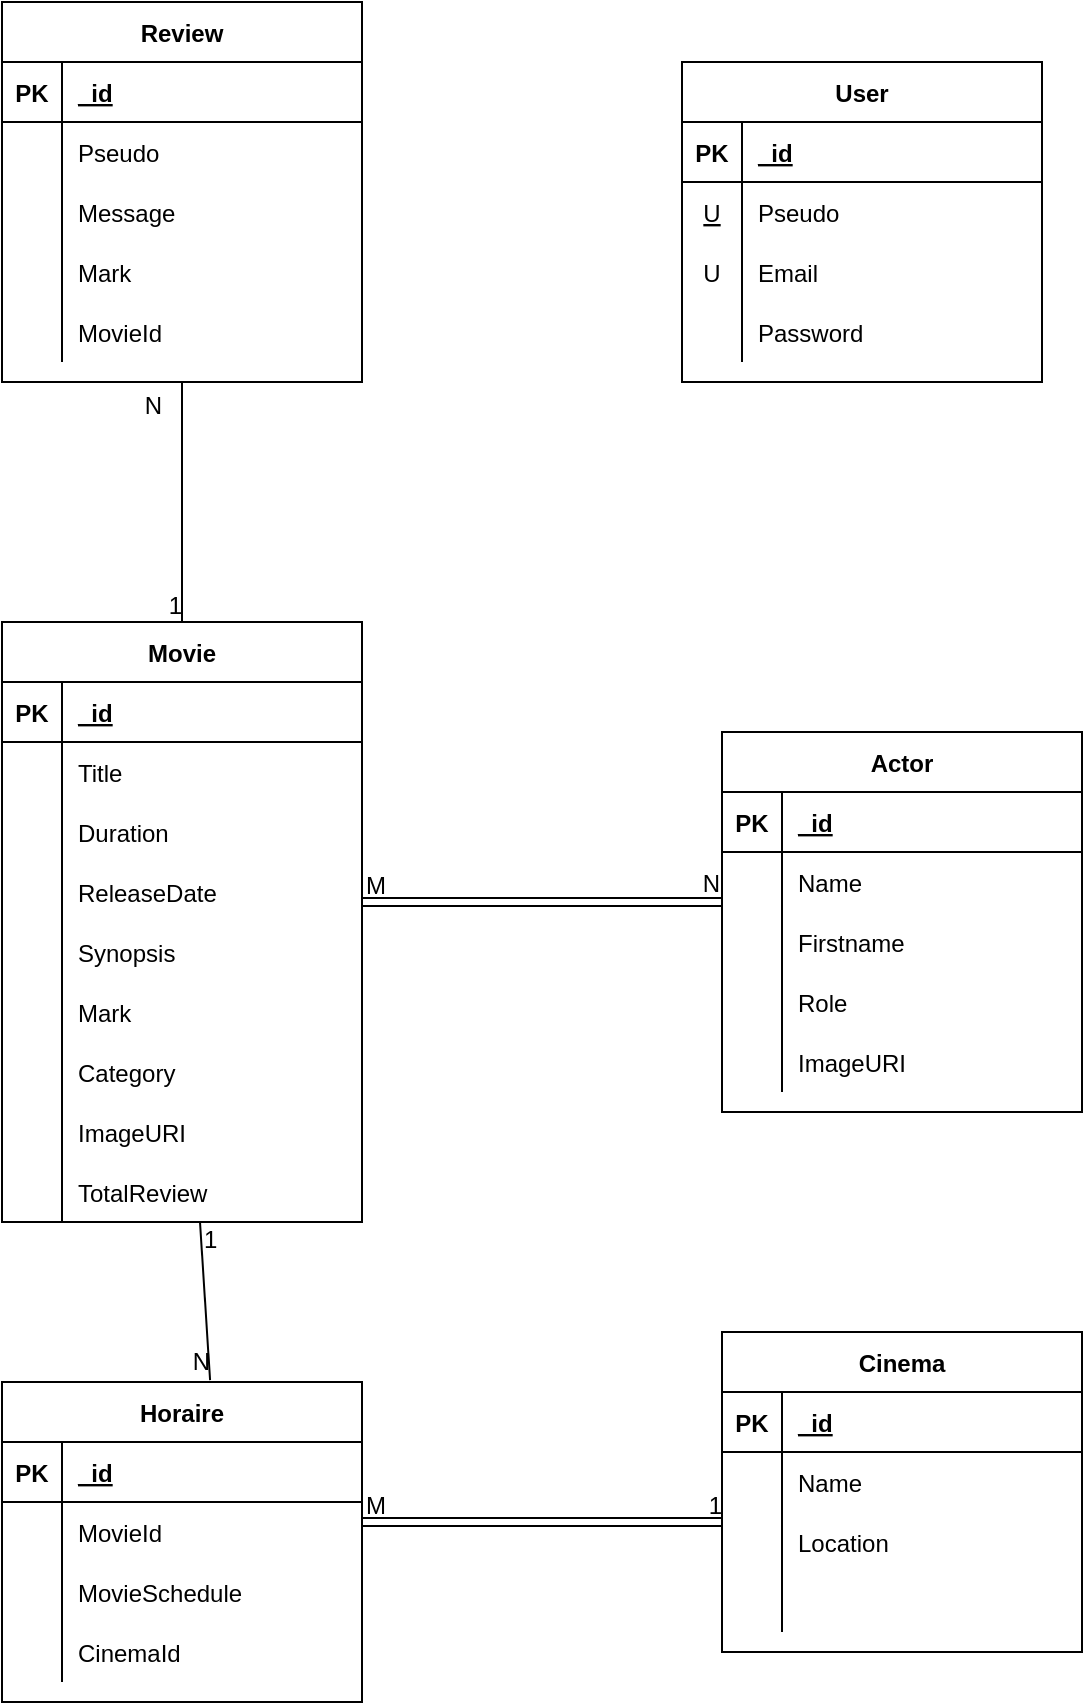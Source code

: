 <mxfile version="18.0.3" type="device"><diagram id="uJwfXhEHUluJpsTlse5D" name="Page-1"><mxGraphModel dx="1422" dy="793" grid="1" gridSize="10" guides="1" tooltips="1" connect="1" arrows="1" fold="1" page="1" pageScale="1" pageWidth="827" pageHeight="1169" math="0" shadow="0"><root><mxCell id="0"/><mxCell id="1" parent="0"/><mxCell id="zOQINoJxuEgMX7o-FheW-20" value="Movie" style="shape=table;startSize=30;container=1;collapsible=1;childLayout=tableLayout;fixedRows=1;rowLines=0;fontStyle=1;align=center;resizeLast=1;" parent="1" vertex="1"><mxGeometry x="120" y="320" width="180" height="300" as="geometry"/></mxCell><mxCell id="zOQINoJxuEgMX7o-FheW-21" value="" style="shape=tableRow;horizontal=0;startSize=0;swimlaneHead=0;swimlaneBody=0;fillColor=none;collapsible=0;dropTarget=0;points=[[0,0.5],[1,0.5]];portConstraint=eastwest;top=0;left=0;right=0;bottom=1;" parent="zOQINoJxuEgMX7o-FheW-20" vertex="1"><mxGeometry y="30" width="180" height="30" as="geometry"/></mxCell><mxCell id="zOQINoJxuEgMX7o-FheW-22" value="PK" style="shape=partialRectangle;connectable=0;fillColor=none;top=0;left=0;bottom=0;right=0;fontStyle=1;overflow=hidden;" parent="zOQINoJxuEgMX7o-FheW-21" vertex="1"><mxGeometry width="30" height="30" as="geometry"><mxRectangle width="30" height="30" as="alternateBounds"/></mxGeometry></mxCell><mxCell id="zOQINoJxuEgMX7o-FheW-23" value="_id" style="shape=partialRectangle;connectable=0;fillColor=none;top=0;left=0;bottom=0;right=0;align=left;spacingLeft=6;fontStyle=5;overflow=hidden;" parent="zOQINoJxuEgMX7o-FheW-21" vertex="1"><mxGeometry x="30" width="150" height="30" as="geometry"><mxRectangle width="150" height="30" as="alternateBounds"/></mxGeometry></mxCell><mxCell id="zOQINoJxuEgMX7o-FheW-24" value="" style="shape=tableRow;horizontal=0;startSize=0;swimlaneHead=0;swimlaneBody=0;fillColor=none;collapsible=0;dropTarget=0;points=[[0,0.5],[1,0.5]];portConstraint=eastwest;top=0;left=0;right=0;bottom=0;" parent="zOQINoJxuEgMX7o-FheW-20" vertex="1"><mxGeometry y="60" width="180" height="30" as="geometry"/></mxCell><mxCell id="zOQINoJxuEgMX7o-FheW-25" value="" style="shape=partialRectangle;connectable=0;fillColor=none;top=0;left=0;bottom=0;right=0;editable=1;overflow=hidden;" parent="zOQINoJxuEgMX7o-FheW-24" vertex="1"><mxGeometry width="30" height="30" as="geometry"><mxRectangle width="30" height="30" as="alternateBounds"/></mxGeometry></mxCell><mxCell id="zOQINoJxuEgMX7o-FheW-26" value="Title" style="shape=partialRectangle;connectable=0;fillColor=none;top=0;left=0;bottom=0;right=0;align=left;spacingLeft=6;overflow=hidden;" parent="zOQINoJxuEgMX7o-FheW-24" vertex="1"><mxGeometry x="30" width="150" height="30" as="geometry"><mxRectangle width="150" height="30" as="alternateBounds"/></mxGeometry></mxCell><mxCell id="zOQINoJxuEgMX7o-FheW-27" value="" style="shape=tableRow;horizontal=0;startSize=0;swimlaneHead=0;swimlaneBody=0;fillColor=none;collapsible=0;dropTarget=0;points=[[0,0.5],[1,0.5]];portConstraint=eastwest;top=0;left=0;right=0;bottom=0;" parent="zOQINoJxuEgMX7o-FheW-20" vertex="1"><mxGeometry y="90" width="180" height="30" as="geometry"/></mxCell><mxCell id="zOQINoJxuEgMX7o-FheW-28" value="" style="shape=partialRectangle;connectable=0;fillColor=none;top=0;left=0;bottom=0;right=0;editable=1;overflow=hidden;" parent="zOQINoJxuEgMX7o-FheW-27" vertex="1"><mxGeometry width="30" height="30" as="geometry"><mxRectangle width="30" height="30" as="alternateBounds"/></mxGeometry></mxCell><mxCell id="zOQINoJxuEgMX7o-FheW-29" value="Duration" style="shape=partialRectangle;connectable=0;fillColor=none;top=0;left=0;bottom=0;right=0;align=left;spacingLeft=6;overflow=hidden;" parent="zOQINoJxuEgMX7o-FheW-27" vertex="1"><mxGeometry x="30" width="150" height="30" as="geometry"><mxRectangle width="150" height="30" as="alternateBounds"/></mxGeometry></mxCell><mxCell id="zOQINoJxuEgMX7o-FheW-30" value="" style="shape=tableRow;horizontal=0;startSize=0;swimlaneHead=0;swimlaneBody=0;fillColor=none;collapsible=0;dropTarget=0;points=[[0,0.5],[1,0.5]];portConstraint=eastwest;top=0;left=0;right=0;bottom=0;" parent="zOQINoJxuEgMX7o-FheW-20" vertex="1"><mxGeometry y="120" width="180" height="30" as="geometry"/></mxCell><mxCell id="zOQINoJxuEgMX7o-FheW-31" value="" style="shape=partialRectangle;connectable=0;fillColor=none;top=0;left=0;bottom=0;right=0;editable=1;overflow=hidden;" parent="zOQINoJxuEgMX7o-FheW-30" vertex="1"><mxGeometry width="30" height="30" as="geometry"><mxRectangle width="30" height="30" as="alternateBounds"/></mxGeometry></mxCell><mxCell id="zOQINoJxuEgMX7o-FheW-32" value="ReleaseDate" style="shape=partialRectangle;connectable=0;fillColor=none;top=0;left=0;bottom=0;right=0;align=left;spacingLeft=6;overflow=hidden;" parent="zOQINoJxuEgMX7o-FheW-30" vertex="1"><mxGeometry x="30" width="150" height="30" as="geometry"><mxRectangle width="150" height="30" as="alternateBounds"/></mxGeometry></mxCell><mxCell id="zOQINoJxuEgMX7o-FheW-47" value="" style="shape=tableRow;horizontal=0;startSize=0;swimlaneHead=0;swimlaneBody=0;fillColor=none;collapsible=0;dropTarget=0;points=[[0,0.5],[1,0.5]];portConstraint=eastwest;top=0;left=0;right=0;bottom=0;" parent="zOQINoJxuEgMX7o-FheW-20" vertex="1"><mxGeometry y="150" width="180" height="30" as="geometry"/></mxCell><mxCell id="zOQINoJxuEgMX7o-FheW-48" value="" style="shape=partialRectangle;connectable=0;fillColor=none;top=0;left=0;bottom=0;right=0;editable=1;overflow=hidden;" parent="zOQINoJxuEgMX7o-FheW-47" vertex="1"><mxGeometry width="30" height="30" as="geometry"><mxRectangle width="30" height="30" as="alternateBounds"/></mxGeometry></mxCell><mxCell id="zOQINoJxuEgMX7o-FheW-49" value="Synopsis" style="shape=partialRectangle;connectable=0;fillColor=none;top=0;left=0;bottom=0;right=0;align=left;spacingLeft=6;overflow=hidden;" parent="zOQINoJxuEgMX7o-FheW-47" vertex="1"><mxGeometry x="30" width="150" height="30" as="geometry"><mxRectangle width="150" height="30" as="alternateBounds"/></mxGeometry></mxCell><mxCell id="zOQINoJxuEgMX7o-FheW-53" value="" style="shape=tableRow;horizontal=0;startSize=0;swimlaneHead=0;swimlaneBody=0;fillColor=none;collapsible=0;dropTarget=0;points=[[0,0.5],[1,0.5]];portConstraint=eastwest;top=0;left=0;right=0;bottom=0;" parent="zOQINoJxuEgMX7o-FheW-20" vertex="1"><mxGeometry y="180" width="180" height="30" as="geometry"/></mxCell><mxCell id="zOQINoJxuEgMX7o-FheW-54" value="" style="shape=partialRectangle;connectable=0;fillColor=none;top=0;left=0;bottom=0;right=0;editable=1;overflow=hidden;" parent="zOQINoJxuEgMX7o-FheW-53" vertex="1"><mxGeometry width="30" height="30" as="geometry"><mxRectangle width="30" height="30" as="alternateBounds"/></mxGeometry></mxCell><mxCell id="zOQINoJxuEgMX7o-FheW-55" value="Mark" style="shape=partialRectangle;connectable=0;fillColor=none;top=0;left=0;bottom=0;right=0;align=left;spacingLeft=6;overflow=hidden;" parent="zOQINoJxuEgMX7o-FheW-53" vertex="1"><mxGeometry x="30" width="150" height="30" as="geometry"><mxRectangle width="150" height="30" as="alternateBounds"/></mxGeometry></mxCell><mxCell id="zOQINoJxuEgMX7o-FheW-56" value="" style="shape=tableRow;horizontal=0;startSize=0;swimlaneHead=0;swimlaneBody=0;fillColor=none;collapsible=0;dropTarget=0;points=[[0,0.5],[1,0.5]];portConstraint=eastwest;top=0;left=0;right=0;bottom=0;" parent="zOQINoJxuEgMX7o-FheW-20" vertex="1"><mxGeometry y="210" width="180" height="30" as="geometry"/></mxCell><mxCell id="zOQINoJxuEgMX7o-FheW-57" value="" style="shape=partialRectangle;connectable=0;fillColor=none;top=0;left=0;bottom=0;right=0;editable=1;overflow=hidden;" parent="zOQINoJxuEgMX7o-FheW-56" vertex="1"><mxGeometry width="30" height="30" as="geometry"><mxRectangle width="30" height="30" as="alternateBounds"/></mxGeometry></mxCell><mxCell id="zOQINoJxuEgMX7o-FheW-58" value="Category" style="shape=partialRectangle;connectable=0;fillColor=none;top=0;left=0;bottom=0;right=0;align=left;spacingLeft=6;overflow=hidden;" parent="zOQINoJxuEgMX7o-FheW-56" vertex="1"><mxGeometry x="30" width="150" height="30" as="geometry"><mxRectangle width="150" height="30" as="alternateBounds"/></mxGeometry></mxCell><mxCell id="zOQINoJxuEgMX7o-FheW-59" value="" style="shape=tableRow;horizontal=0;startSize=0;swimlaneHead=0;swimlaneBody=0;fillColor=none;collapsible=0;dropTarget=0;points=[[0,0.5],[1,0.5]];portConstraint=eastwest;top=0;left=0;right=0;bottom=0;" parent="zOQINoJxuEgMX7o-FheW-20" vertex="1"><mxGeometry y="240" width="180" height="30" as="geometry"/></mxCell><mxCell id="zOQINoJxuEgMX7o-FheW-60" value="" style="shape=partialRectangle;connectable=0;fillColor=none;top=0;left=0;bottom=0;right=0;editable=1;overflow=hidden;" parent="zOQINoJxuEgMX7o-FheW-59" vertex="1"><mxGeometry width="30" height="30" as="geometry"><mxRectangle width="30" height="30" as="alternateBounds"/></mxGeometry></mxCell><mxCell id="zOQINoJxuEgMX7o-FheW-61" value="ImageURI" style="shape=partialRectangle;connectable=0;fillColor=none;top=0;left=0;bottom=0;right=0;align=left;spacingLeft=6;overflow=hidden;" parent="zOQINoJxuEgMX7o-FheW-59" vertex="1"><mxGeometry x="30" width="150" height="30" as="geometry"><mxRectangle width="150" height="30" as="alternateBounds"/></mxGeometry></mxCell><mxCell id="zOQINoJxuEgMX7o-FheW-231" value="" style="shape=tableRow;horizontal=0;startSize=0;swimlaneHead=0;swimlaneBody=0;fillColor=none;collapsible=0;dropTarget=0;points=[[0,0.5],[1,0.5]];portConstraint=eastwest;top=0;left=0;right=0;bottom=0;" parent="zOQINoJxuEgMX7o-FheW-20" vertex="1"><mxGeometry y="270" width="180" height="30" as="geometry"/></mxCell><mxCell id="zOQINoJxuEgMX7o-FheW-232" value="" style="shape=partialRectangle;connectable=0;fillColor=none;top=0;left=0;bottom=0;right=0;editable=1;overflow=hidden;" parent="zOQINoJxuEgMX7o-FheW-231" vertex="1"><mxGeometry width="30" height="30" as="geometry"><mxRectangle width="30" height="30" as="alternateBounds"/></mxGeometry></mxCell><mxCell id="zOQINoJxuEgMX7o-FheW-233" value="TotalReview" style="shape=partialRectangle;connectable=0;fillColor=none;top=0;left=0;bottom=0;right=0;align=left;spacingLeft=6;overflow=hidden;" parent="zOQINoJxuEgMX7o-FheW-231" vertex="1"><mxGeometry x="30" width="150" height="30" as="geometry"><mxRectangle width="150" height="30" as="alternateBounds"/></mxGeometry></mxCell><mxCell id="zOQINoJxuEgMX7o-FheW-62" value="Actor" style="shape=table;startSize=30;container=1;collapsible=1;childLayout=tableLayout;fixedRows=1;rowLines=0;fontStyle=1;align=center;resizeLast=1;" parent="1" vertex="1"><mxGeometry x="480" y="375" width="180" height="190" as="geometry"/></mxCell><mxCell id="zOQINoJxuEgMX7o-FheW-63" value="" style="shape=tableRow;horizontal=0;startSize=0;swimlaneHead=0;swimlaneBody=0;fillColor=none;collapsible=0;dropTarget=0;points=[[0,0.5],[1,0.5]];portConstraint=eastwest;top=0;left=0;right=0;bottom=1;" parent="zOQINoJxuEgMX7o-FheW-62" vertex="1"><mxGeometry y="30" width="180" height="30" as="geometry"/></mxCell><mxCell id="zOQINoJxuEgMX7o-FheW-64" value="PK" style="shape=partialRectangle;connectable=0;fillColor=none;top=0;left=0;bottom=0;right=0;fontStyle=1;overflow=hidden;" parent="zOQINoJxuEgMX7o-FheW-63" vertex="1"><mxGeometry width="30" height="30" as="geometry"><mxRectangle width="30" height="30" as="alternateBounds"/></mxGeometry></mxCell><mxCell id="zOQINoJxuEgMX7o-FheW-65" value="_id" style="shape=partialRectangle;connectable=0;fillColor=none;top=0;left=0;bottom=0;right=0;align=left;spacingLeft=6;fontStyle=5;overflow=hidden;" parent="zOQINoJxuEgMX7o-FheW-63" vertex="1"><mxGeometry x="30" width="150" height="30" as="geometry"><mxRectangle width="150" height="30" as="alternateBounds"/></mxGeometry></mxCell><mxCell id="zOQINoJxuEgMX7o-FheW-66" value="" style="shape=tableRow;horizontal=0;startSize=0;swimlaneHead=0;swimlaneBody=0;fillColor=none;collapsible=0;dropTarget=0;points=[[0,0.5],[1,0.5]];portConstraint=eastwest;top=0;left=0;right=0;bottom=0;" parent="zOQINoJxuEgMX7o-FheW-62" vertex="1"><mxGeometry y="60" width="180" height="30" as="geometry"/></mxCell><mxCell id="zOQINoJxuEgMX7o-FheW-67" value="" style="shape=partialRectangle;connectable=0;fillColor=none;top=0;left=0;bottom=0;right=0;editable=1;overflow=hidden;" parent="zOQINoJxuEgMX7o-FheW-66" vertex="1"><mxGeometry width="30" height="30" as="geometry"><mxRectangle width="30" height="30" as="alternateBounds"/></mxGeometry></mxCell><mxCell id="zOQINoJxuEgMX7o-FheW-68" value="Name" style="shape=partialRectangle;connectable=0;fillColor=none;top=0;left=0;bottom=0;right=0;align=left;spacingLeft=6;overflow=hidden;" parent="zOQINoJxuEgMX7o-FheW-66" vertex="1"><mxGeometry x="30" width="150" height="30" as="geometry"><mxRectangle width="150" height="30" as="alternateBounds"/></mxGeometry></mxCell><mxCell id="zOQINoJxuEgMX7o-FheW-69" value="" style="shape=tableRow;horizontal=0;startSize=0;swimlaneHead=0;swimlaneBody=0;fillColor=none;collapsible=0;dropTarget=0;points=[[0,0.5],[1,0.5]];portConstraint=eastwest;top=0;left=0;right=0;bottom=0;" parent="zOQINoJxuEgMX7o-FheW-62" vertex="1"><mxGeometry y="90" width="180" height="30" as="geometry"/></mxCell><mxCell id="zOQINoJxuEgMX7o-FheW-70" value="" style="shape=partialRectangle;connectable=0;fillColor=none;top=0;left=0;bottom=0;right=0;editable=1;overflow=hidden;" parent="zOQINoJxuEgMX7o-FheW-69" vertex="1"><mxGeometry width="30" height="30" as="geometry"><mxRectangle width="30" height="30" as="alternateBounds"/></mxGeometry></mxCell><mxCell id="zOQINoJxuEgMX7o-FheW-71" value="Firstname" style="shape=partialRectangle;connectable=0;fillColor=none;top=0;left=0;bottom=0;right=0;align=left;spacingLeft=6;overflow=hidden;" parent="zOQINoJxuEgMX7o-FheW-69" vertex="1"><mxGeometry x="30" width="150" height="30" as="geometry"><mxRectangle width="150" height="30" as="alternateBounds"/></mxGeometry></mxCell><mxCell id="zOQINoJxuEgMX7o-FheW-72" value="" style="shape=tableRow;horizontal=0;startSize=0;swimlaneHead=0;swimlaneBody=0;fillColor=none;collapsible=0;dropTarget=0;points=[[0,0.5],[1,0.5]];portConstraint=eastwest;top=0;left=0;right=0;bottom=0;" parent="zOQINoJxuEgMX7o-FheW-62" vertex="1"><mxGeometry y="120" width="180" height="30" as="geometry"/></mxCell><mxCell id="zOQINoJxuEgMX7o-FheW-73" value="" style="shape=partialRectangle;connectable=0;fillColor=none;top=0;left=0;bottom=0;right=0;editable=1;overflow=hidden;" parent="zOQINoJxuEgMX7o-FheW-72" vertex="1"><mxGeometry width="30" height="30" as="geometry"><mxRectangle width="30" height="30" as="alternateBounds"/></mxGeometry></mxCell><mxCell id="zOQINoJxuEgMX7o-FheW-74" value="Role" style="shape=partialRectangle;connectable=0;fillColor=none;top=0;left=0;bottom=0;right=0;align=left;spacingLeft=6;overflow=hidden;" parent="zOQINoJxuEgMX7o-FheW-72" vertex="1"><mxGeometry x="30" width="150" height="30" as="geometry"><mxRectangle width="150" height="30" as="alternateBounds"/></mxGeometry></mxCell><mxCell id="zOQINoJxuEgMX7o-FheW-84" value="" style="shape=tableRow;horizontal=0;startSize=0;swimlaneHead=0;swimlaneBody=0;fillColor=none;collapsible=0;dropTarget=0;points=[[0,0.5],[1,0.5]];portConstraint=eastwest;top=0;left=0;right=0;bottom=0;" parent="zOQINoJxuEgMX7o-FheW-62" vertex="1"><mxGeometry y="150" width="180" height="30" as="geometry"/></mxCell><mxCell id="zOQINoJxuEgMX7o-FheW-85" value="" style="shape=partialRectangle;connectable=0;fillColor=none;top=0;left=0;bottom=0;right=0;editable=1;overflow=hidden;" parent="zOQINoJxuEgMX7o-FheW-84" vertex="1"><mxGeometry width="30" height="30" as="geometry"><mxRectangle width="30" height="30" as="alternateBounds"/></mxGeometry></mxCell><mxCell id="zOQINoJxuEgMX7o-FheW-86" value="ImageURI" style="shape=partialRectangle;connectable=0;fillColor=none;top=0;left=0;bottom=0;right=0;align=left;spacingLeft=6;overflow=hidden;" parent="zOQINoJxuEgMX7o-FheW-84" vertex="1"><mxGeometry x="30" width="150" height="30" as="geometry"><mxRectangle width="150" height="30" as="alternateBounds"/></mxGeometry></mxCell><mxCell id="zOQINoJxuEgMX7o-FheW-81" value="" style="shape=link;html=1;rounded=0;entryX=0;entryY=0.833;entryDx=0;entryDy=0;entryPerimeter=0;" parent="1" target="zOQINoJxuEgMX7o-FheW-66" edge="1"><mxGeometry relative="1" as="geometry"><mxPoint x="300" y="460" as="sourcePoint"/><mxPoint x="460" y="460" as="targetPoint"/></mxGeometry></mxCell><mxCell id="zOQINoJxuEgMX7o-FheW-82" value="M" style="resizable=0;html=1;align=left;verticalAlign=bottom;" parent="zOQINoJxuEgMX7o-FheW-81" connectable="0" vertex="1"><mxGeometry x="-1" relative="1" as="geometry"/></mxCell><mxCell id="zOQINoJxuEgMX7o-FheW-83" value="N" style="resizable=0;html=1;align=right;verticalAlign=bottom;" parent="zOQINoJxuEgMX7o-FheW-81" connectable="0" vertex="1"><mxGeometry x="1" relative="1" as="geometry"/></mxCell><mxCell id="zOQINoJxuEgMX7o-FheW-87" value="Cinema" style="shape=table;startSize=30;container=1;collapsible=1;childLayout=tableLayout;fixedRows=1;rowLines=0;fontStyle=1;align=center;resizeLast=1;" parent="1" vertex="1"><mxGeometry x="480" y="675" width="180" height="160" as="geometry"/></mxCell><mxCell id="zOQINoJxuEgMX7o-FheW-88" value="" style="shape=tableRow;horizontal=0;startSize=0;swimlaneHead=0;swimlaneBody=0;fillColor=none;collapsible=0;dropTarget=0;points=[[0,0.5],[1,0.5]];portConstraint=eastwest;top=0;left=0;right=0;bottom=1;" parent="zOQINoJxuEgMX7o-FheW-87" vertex="1"><mxGeometry y="30" width="180" height="30" as="geometry"/></mxCell><mxCell id="zOQINoJxuEgMX7o-FheW-89" value="PK" style="shape=partialRectangle;connectable=0;fillColor=none;top=0;left=0;bottom=0;right=0;fontStyle=1;overflow=hidden;" parent="zOQINoJxuEgMX7o-FheW-88" vertex="1"><mxGeometry width="30" height="30" as="geometry"><mxRectangle width="30" height="30" as="alternateBounds"/></mxGeometry></mxCell><mxCell id="zOQINoJxuEgMX7o-FheW-90" value="_id" style="shape=partialRectangle;connectable=0;fillColor=none;top=0;left=0;bottom=0;right=0;align=left;spacingLeft=6;fontStyle=5;overflow=hidden;" parent="zOQINoJxuEgMX7o-FheW-88" vertex="1"><mxGeometry x="30" width="150" height="30" as="geometry"><mxRectangle width="150" height="30" as="alternateBounds"/></mxGeometry></mxCell><mxCell id="zOQINoJxuEgMX7o-FheW-91" value="" style="shape=tableRow;horizontal=0;startSize=0;swimlaneHead=0;swimlaneBody=0;fillColor=none;collapsible=0;dropTarget=0;points=[[0,0.5],[1,0.5]];portConstraint=eastwest;top=0;left=0;right=0;bottom=0;" parent="zOQINoJxuEgMX7o-FheW-87" vertex="1"><mxGeometry y="60" width="180" height="30" as="geometry"/></mxCell><mxCell id="zOQINoJxuEgMX7o-FheW-92" value="" style="shape=partialRectangle;connectable=0;fillColor=none;top=0;left=0;bottom=0;right=0;editable=1;overflow=hidden;" parent="zOQINoJxuEgMX7o-FheW-91" vertex="1"><mxGeometry width="30" height="30" as="geometry"><mxRectangle width="30" height="30" as="alternateBounds"/></mxGeometry></mxCell><mxCell id="zOQINoJxuEgMX7o-FheW-93" value="Name" style="shape=partialRectangle;connectable=0;fillColor=none;top=0;left=0;bottom=0;right=0;align=left;spacingLeft=6;overflow=hidden;" parent="zOQINoJxuEgMX7o-FheW-91" vertex="1"><mxGeometry x="30" width="150" height="30" as="geometry"><mxRectangle width="150" height="30" as="alternateBounds"/></mxGeometry></mxCell><mxCell id="zOQINoJxuEgMX7o-FheW-94" value="" style="shape=tableRow;horizontal=0;startSize=0;swimlaneHead=0;swimlaneBody=0;fillColor=none;collapsible=0;dropTarget=0;points=[[0,0.5],[1,0.5]];portConstraint=eastwest;top=0;left=0;right=0;bottom=0;" parent="zOQINoJxuEgMX7o-FheW-87" vertex="1"><mxGeometry y="90" width="180" height="30" as="geometry"/></mxCell><mxCell id="zOQINoJxuEgMX7o-FheW-95" value="" style="shape=partialRectangle;connectable=0;fillColor=none;top=0;left=0;bottom=0;right=0;editable=1;overflow=hidden;" parent="zOQINoJxuEgMX7o-FheW-94" vertex="1"><mxGeometry width="30" height="30" as="geometry"><mxRectangle width="30" height="30" as="alternateBounds"/></mxGeometry></mxCell><mxCell id="zOQINoJxuEgMX7o-FheW-96" value="Location" style="shape=partialRectangle;connectable=0;fillColor=none;top=0;left=0;bottom=0;right=0;align=left;spacingLeft=6;overflow=hidden;" parent="zOQINoJxuEgMX7o-FheW-94" vertex="1"><mxGeometry x="30" width="150" height="30" as="geometry"><mxRectangle width="150" height="30" as="alternateBounds"/></mxGeometry></mxCell><mxCell id="zOQINoJxuEgMX7o-FheW-97" value="" style="shape=tableRow;horizontal=0;startSize=0;swimlaneHead=0;swimlaneBody=0;fillColor=none;collapsible=0;dropTarget=0;points=[[0,0.5],[1,0.5]];portConstraint=eastwest;top=0;left=0;right=0;bottom=0;" parent="zOQINoJxuEgMX7o-FheW-87" vertex="1"><mxGeometry y="120" width="180" height="30" as="geometry"/></mxCell><mxCell id="zOQINoJxuEgMX7o-FheW-98" value="" style="shape=partialRectangle;connectable=0;fillColor=none;top=0;left=0;bottom=0;right=0;editable=1;overflow=hidden;" parent="zOQINoJxuEgMX7o-FheW-97" vertex="1"><mxGeometry width="30" height="30" as="geometry"><mxRectangle width="30" height="30" as="alternateBounds"/></mxGeometry></mxCell><mxCell id="zOQINoJxuEgMX7o-FheW-99" value="" style="shape=partialRectangle;connectable=0;fillColor=none;top=0;left=0;bottom=0;right=0;align=left;spacingLeft=6;overflow=hidden;" parent="zOQINoJxuEgMX7o-FheW-97" vertex="1"><mxGeometry x="30" width="150" height="30" as="geometry"><mxRectangle width="150" height="30" as="alternateBounds"/></mxGeometry></mxCell><mxCell id="zOQINoJxuEgMX7o-FheW-100" value="Horaire" style="shape=table;startSize=30;container=1;collapsible=1;childLayout=tableLayout;fixedRows=1;rowLines=0;fontStyle=1;align=center;resizeLast=1;" parent="1" vertex="1"><mxGeometry x="120" y="700" width="180" height="160" as="geometry"/></mxCell><mxCell id="zOQINoJxuEgMX7o-FheW-101" value="" style="shape=tableRow;horizontal=0;startSize=0;swimlaneHead=0;swimlaneBody=0;fillColor=none;collapsible=0;dropTarget=0;points=[[0,0.5],[1,0.5]];portConstraint=eastwest;top=0;left=0;right=0;bottom=1;" parent="zOQINoJxuEgMX7o-FheW-100" vertex="1"><mxGeometry y="30" width="180" height="30" as="geometry"/></mxCell><mxCell id="zOQINoJxuEgMX7o-FheW-102" value="PK" style="shape=partialRectangle;connectable=0;fillColor=none;top=0;left=0;bottom=0;right=0;fontStyle=1;overflow=hidden;" parent="zOQINoJxuEgMX7o-FheW-101" vertex="1"><mxGeometry width="30" height="30" as="geometry"><mxRectangle width="30" height="30" as="alternateBounds"/></mxGeometry></mxCell><mxCell id="zOQINoJxuEgMX7o-FheW-103" value="_id" style="shape=partialRectangle;connectable=0;fillColor=none;top=0;left=0;bottom=0;right=0;align=left;spacingLeft=6;fontStyle=5;overflow=hidden;" parent="zOQINoJxuEgMX7o-FheW-101" vertex="1"><mxGeometry x="30" width="150" height="30" as="geometry"><mxRectangle width="150" height="30" as="alternateBounds"/></mxGeometry></mxCell><mxCell id="zOQINoJxuEgMX7o-FheW-104" value="" style="shape=tableRow;horizontal=0;startSize=0;swimlaneHead=0;swimlaneBody=0;fillColor=none;collapsible=0;dropTarget=0;points=[[0,0.5],[1,0.5]];portConstraint=eastwest;top=0;left=0;right=0;bottom=0;" parent="zOQINoJxuEgMX7o-FheW-100" vertex="1"><mxGeometry y="60" width="180" height="30" as="geometry"/></mxCell><mxCell id="zOQINoJxuEgMX7o-FheW-105" value="" style="shape=partialRectangle;connectable=0;fillColor=none;top=0;left=0;bottom=0;right=0;editable=1;overflow=hidden;" parent="zOQINoJxuEgMX7o-FheW-104" vertex="1"><mxGeometry width="30" height="30" as="geometry"><mxRectangle width="30" height="30" as="alternateBounds"/></mxGeometry></mxCell><mxCell id="zOQINoJxuEgMX7o-FheW-106" value="MovieId" style="shape=partialRectangle;connectable=0;fillColor=none;top=0;left=0;bottom=0;right=0;align=left;spacingLeft=6;overflow=hidden;" parent="zOQINoJxuEgMX7o-FheW-104" vertex="1"><mxGeometry x="30" width="150" height="30" as="geometry"><mxRectangle width="150" height="30" as="alternateBounds"/></mxGeometry></mxCell><mxCell id="zOQINoJxuEgMX7o-FheW-107" value="" style="shape=tableRow;horizontal=0;startSize=0;swimlaneHead=0;swimlaneBody=0;fillColor=none;collapsible=0;dropTarget=0;points=[[0,0.5],[1,0.5]];portConstraint=eastwest;top=0;left=0;right=0;bottom=0;" parent="zOQINoJxuEgMX7o-FheW-100" vertex="1"><mxGeometry y="90" width="180" height="30" as="geometry"/></mxCell><mxCell id="zOQINoJxuEgMX7o-FheW-108" value="" style="shape=partialRectangle;connectable=0;fillColor=none;top=0;left=0;bottom=0;right=0;editable=1;overflow=hidden;" parent="zOQINoJxuEgMX7o-FheW-107" vertex="1"><mxGeometry width="30" height="30" as="geometry"><mxRectangle width="30" height="30" as="alternateBounds"/></mxGeometry></mxCell><mxCell id="zOQINoJxuEgMX7o-FheW-109" value="MovieSchedule" style="shape=partialRectangle;connectable=0;fillColor=none;top=0;left=0;bottom=0;right=0;align=left;spacingLeft=6;overflow=hidden;" parent="zOQINoJxuEgMX7o-FheW-107" vertex="1"><mxGeometry x="30" width="150" height="30" as="geometry"><mxRectangle width="150" height="30" as="alternateBounds"/></mxGeometry></mxCell><mxCell id="zOQINoJxuEgMX7o-FheW-110" value="" style="shape=tableRow;horizontal=0;startSize=0;swimlaneHead=0;swimlaneBody=0;fillColor=none;collapsible=0;dropTarget=0;points=[[0,0.5],[1,0.5]];portConstraint=eastwest;top=0;left=0;right=0;bottom=0;" parent="zOQINoJxuEgMX7o-FheW-100" vertex="1"><mxGeometry y="120" width="180" height="30" as="geometry"/></mxCell><mxCell id="zOQINoJxuEgMX7o-FheW-111" value="" style="shape=partialRectangle;connectable=0;fillColor=none;top=0;left=0;bottom=0;right=0;editable=1;overflow=hidden;" parent="zOQINoJxuEgMX7o-FheW-110" vertex="1"><mxGeometry width="30" height="30" as="geometry"><mxRectangle width="30" height="30" as="alternateBounds"/></mxGeometry></mxCell><mxCell id="zOQINoJxuEgMX7o-FheW-112" value="CinemaId" style="shape=partialRectangle;connectable=0;fillColor=none;top=0;left=0;bottom=0;right=0;align=left;spacingLeft=6;overflow=hidden;" parent="zOQINoJxuEgMX7o-FheW-110" vertex="1"><mxGeometry x="30" width="150" height="30" as="geometry"><mxRectangle width="150" height="30" as="alternateBounds"/></mxGeometry></mxCell><mxCell id="zOQINoJxuEgMX7o-FheW-113" value="" style="shape=link;html=1;rounded=0;" parent="1" edge="1"><mxGeometry relative="1" as="geometry"><mxPoint x="300" y="770" as="sourcePoint"/><mxPoint x="480" y="770" as="targetPoint"/></mxGeometry></mxCell><mxCell id="zOQINoJxuEgMX7o-FheW-114" value="M" style="resizable=0;html=1;align=left;verticalAlign=bottom;" parent="zOQINoJxuEgMX7o-FheW-113" connectable="0" vertex="1"><mxGeometry x="-1" relative="1" as="geometry"/></mxCell><mxCell id="zOQINoJxuEgMX7o-FheW-115" value="1" style="resizable=0;html=1;align=right;verticalAlign=bottom;" parent="zOQINoJxuEgMX7o-FheW-113" connectable="0" vertex="1"><mxGeometry x="1" relative="1" as="geometry"/></mxCell><mxCell id="zOQINoJxuEgMX7o-FheW-116" value="User" style="shape=table;startSize=30;container=1;collapsible=1;childLayout=tableLayout;fixedRows=1;rowLines=0;fontStyle=1;align=center;resizeLast=1;" parent="1" vertex="1"><mxGeometry x="460" y="40" width="180" height="160" as="geometry"/></mxCell><mxCell id="zOQINoJxuEgMX7o-FheW-117" value="" style="shape=tableRow;horizontal=0;startSize=0;swimlaneHead=0;swimlaneBody=0;fillColor=none;collapsible=0;dropTarget=0;points=[[0,0.5],[1,0.5]];portConstraint=eastwest;top=0;left=0;right=0;bottom=1;" parent="zOQINoJxuEgMX7o-FheW-116" vertex="1"><mxGeometry y="30" width="180" height="30" as="geometry"/></mxCell><mxCell id="zOQINoJxuEgMX7o-FheW-118" value="PK" style="shape=partialRectangle;connectable=0;fillColor=none;top=0;left=0;bottom=0;right=0;fontStyle=1;overflow=hidden;" parent="zOQINoJxuEgMX7o-FheW-117" vertex="1"><mxGeometry width="30" height="30" as="geometry"><mxRectangle width="30" height="30" as="alternateBounds"/></mxGeometry></mxCell><mxCell id="zOQINoJxuEgMX7o-FheW-119" value="_id" style="shape=partialRectangle;connectable=0;fillColor=none;top=0;left=0;bottom=0;right=0;align=left;spacingLeft=6;fontStyle=5;overflow=hidden;" parent="zOQINoJxuEgMX7o-FheW-117" vertex="1"><mxGeometry x="30" width="150" height="30" as="geometry"><mxRectangle width="150" height="30" as="alternateBounds"/></mxGeometry></mxCell><mxCell id="zOQINoJxuEgMX7o-FheW-120" value="" style="shape=tableRow;horizontal=0;startSize=0;swimlaneHead=0;swimlaneBody=0;fillColor=none;collapsible=0;dropTarget=0;points=[[0,0.5],[1,0.5]];portConstraint=eastwest;top=0;left=0;right=0;bottom=0;" parent="zOQINoJxuEgMX7o-FheW-116" vertex="1"><mxGeometry y="60" width="180" height="30" as="geometry"/></mxCell><mxCell id="zOQINoJxuEgMX7o-FheW-121" value="U" style="shape=partialRectangle;connectable=0;fillColor=none;top=0;left=0;bottom=0;right=0;editable=1;overflow=hidden;fontStyle=4" parent="zOQINoJxuEgMX7o-FheW-120" vertex="1"><mxGeometry width="30" height="30" as="geometry"><mxRectangle width="30" height="30" as="alternateBounds"/></mxGeometry></mxCell><mxCell id="zOQINoJxuEgMX7o-FheW-122" value="Pseudo" style="shape=partialRectangle;connectable=0;fillColor=none;top=0;left=0;bottom=0;right=0;align=left;spacingLeft=6;overflow=hidden;" parent="zOQINoJxuEgMX7o-FheW-120" vertex="1"><mxGeometry x="30" width="150" height="30" as="geometry"><mxRectangle width="150" height="30" as="alternateBounds"/></mxGeometry></mxCell><mxCell id="zOQINoJxuEgMX7o-FheW-123" value="" style="shape=tableRow;horizontal=0;startSize=0;swimlaneHead=0;swimlaneBody=0;fillColor=none;collapsible=0;dropTarget=0;points=[[0,0.5],[1,0.5]];portConstraint=eastwest;top=0;left=0;right=0;bottom=0;" parent="zOQINoJxuEgMX7o-FheW-116" vertex="1"><mxGeometry y="90" width="180" height="30" as="geometry"/></mxCell><mxCell id="zOQINoJxuEgMX7o-FheW-124" value="U" style="shape=partialRectangle;connectable=0;fillColor=none;top=0;left=0;bottom=0;right=0;editable=1;overflow=hidden;" parent="zOQINoJxuEgMX7o-FheW-123" vertex="1"><mxGeometry width="30" height="30" as="geometry"><mxRectangle width="30" height="30" as="alternateBounds"/></mxGeometry></mxCell><mxCell id="zOQINoJxuEgMX7o-FheW-125" value="Email" style="shape=partialRectangle;connectable=0;fillColor=none;top=0;left=0;bottom=0;right=0;align=left;spacingLeft=6;overflow=hidden;" parent="zOQINoJxuEgMX7o-FheW-123" vertex="1"><mxGeometry x="30" width="150" height="30" as="geometry"><mxRectangle width="150" height="30" as="alternateBounds"/></mxGeometry></mxCell><mxCell id="zOQINoJxuEgMX7o-FheW-126" value="" style="shape=tableRow;horizontal=0;startSize=0;swimlaneHead=0;swimlaneBody=0;fillColor=none;collapsible=0;dropTarget=0;points=[[0,0.5],[1,0.5]];portConstraint=eastwest;top=0;left=0;right=0;bottom=0;" parent="zOQINoJxuEgMX7o-FheW-116" vertex="1"><mxGeometry y="120" width="180" height="30" as="geometry"/></mxCell><mxCell id="zOQINoJxuEgMX7o-FheW-127" value="" style="shape=partialRectangle;connectable=0;fillColor=none;top=0;left=0;bottom=0;right=0;editable=1;overflow=hidden;" parent="zOQINoJxuEgMX7o-FheW-126" vertex="1"><mxGeometry width="30" height="30" as="geometry"><mxRectangle width="30" height="30" as="alternateBounds"/></mxGeometry></mxCell><mxCell id="zOQINoJxuEgMX7o-FheW-128" value="Password" style="shape=partialRectangle;connectable=0;fillColor=none;top=0;left=0;bottom=0;right=0;align=left;spacingLeft=6;overflow=hidden;" parent="zOQINoJxuEgMX7o-FheW-126" vertex="1"><mxGeometry x="30" width="150" height="30" as="geometry"><mxRectangle width="150" height="30" as="alternateBounds"/></mxGeometry></mxCell><mxCell id="zOQINoJxuEgMX7o-FheW-129" value="Review" style="shape=table;startSize=30;container=1;collapsible=1;childLayout=tableLayout;fixedRows=1;rowLines=0;fontStyle=1;align=center;resizeLast=1;" parent="1" vertex="1"><mxGeometry x="120" y="10" width="180" height="190" as="geometry"/></mxCell><mxCell id="zOQINoJxuEgMX7o-FheW-130" value="" style="shape=tableRow;horizontal=0;startSize=0;swimlaneHead=0;swimlaneBody=0;fillColor=none;collapsible=0;dropTarget=0;points=[[0,0.5],[1,0.5]];portConstraint=eastwest;top=0;left=0;right=0;bottom=1;" parent="zOQINoJxuEgMX7o-FheW-129" vertex="1"><mxGeometry y="30" width="180" height="30" as="geometry"/></mxCell><mxCell id="zOQINoJxuEgMX7o-FheW-131" value="PK" style="shape=partialRectangle;connectable=0;fillColor=none;top=0;left=0;bottom=0;right=0;fontStyle=1;overflow=hidden;" parent="zOQINoJxuEgMX7o-FheW-130" vertex="1"><mxGeometry width="30" height="30" as="geometry"><mxRectangle width="30" height="30" as="alternateBounds"/></mxGeometry></mxCell><mxCell id="zOQINoJxuEgMX7o-FheW-132" value="_id" style="shape=partialRectangle;connectable=0;fillColor=none;top=0;left=0;bottom=0;right=0;align=left;spacingLeft=6;fontStyle=5;overflow=hidden;" parent="zOQINoJxuEgMX7o-FheW-130" vertex="1"><mxGeometry x="30" width="150" height="30" as="geometry"><mxRectangle width="150" height="30" as="alternateBounds"/></mxGeometry></mxCell><mxCell id="zOQINoJxuEgMX7o-FheW-133" value="" style="shape=tableRow;horizontal=0;startSize=0;swimlaneHead=0;swimlaneBody=0;fillColor=none;collapsible=0;dropTarget=0;points=[[0,0.5],[1,0.5]];portConstraint=eastwest;top=0;left=0;right=0;bottom=0;" parent="zOQINoJxuEgMX7o-FheW-129" vertex="1"><mxGeometry y="60" width="180" height="30" as="geometry"/></mxCell><mxCell id="zOQINoJxuEgMX7o-FheW-134" value="" style="shape=partialRectangle;connectable=0;fillColor=none;top=0;left=0;bottom=0;right=0;editable=1;overflow=hidden;" parent="zOQINoJxuEgMX7o-FheW-133" vertex="1"><mxGeometry width="30" height="30" as="geometry"><mxRectangle width="30" height="30" as="alternateBounds"/></mxGeometry></mxCell><mxCell id="zOQINoJxuEgMX7o-FheW-135" value="Pseudo" style="shape=partialRectangle;connectable=0;fillColor=none;top=0;left=0;bottom=0;right=0;align=left;spacingLeft=6;overflow=hidden;" parent="zOQINoJxuEgMX7o-FheW-133" vertex="1"><mxGeometry x="30" width="150" height="30" as="geometry"><mxRectangle width="150" height="30" as="alternateBounds"/></mxGeometry></mxCell><mxCell id="zOQINoJxuEgMX7o-FheW-136" value="" style="shape=tableRow;horizontal=0;startSize=0;swimlaneHead=0;swimlaneBody=0;fillColor=none;collapsible=0;dropTarget=0;points=[[0,0.5],[1,0.5]];portConstraint=eastwest;top=0;left=0;right=0;bottom=0;" parent="zOQINoJxuEgMX7o-FheW-129" vertex="1"><mxGeometry y="90" width="180" height="30" as="geometry"/></mxCell><mxCell id="zOQINoJxuEgMX7o-FheW-137" value="" style="shape=partialRectangle;connectable=0;fillColor=none;top=0;left=0;bottom=0;right=0;editable=1;overflow=hidden;" parent="zOQINoJxuEgMX7o-FheW-136" vertex="1"><mxGeometry width="30" height="30" as="geometry"><mxRectangle width="30" height="30" as="alternateBounds"/></mxGeometry></mxCell><mxCell id="zOQINoJxuEgMX7o-FheW-138" value="Message" style="shape=partialRectangle;connectable=0;fillColor=none;top=0;left=0;bottom=0;right=0;align=left;spacingLeft=6;overflow=hidden;" parent="zOQINoJxuEgMX7o-FheW-136" vertex="1"><mxGeometry x="30" width="150" height="30" as="geometry"><mxRectangle width="150" height="30" as="alternateBounds"/></mxGeometry></mxCell><mxCell id="zOQINoJxuEgMX7o-FheW-139" value="" style="shape=tableRow;horizontal=0;startSize=0;swimlaneHead=0;swimlaneBody=0;fillColor=none;collapsible=0;dropTarget=0;points=[[0,0.5],[1,0.5]];portConstraint=eastwest;top=0;left=0;right=0;bottom=0;" parent="zOQINoJxuEgMX7o-FheW-129" vertex="1"><mxGeometry y="120" width="180" height="30" as="geometry"/></mxCell><mxCell id="zOQINoJxuEgMX7o-FheW-140" value="" style="shape=partialRectangle;connectable=0;fillColor=none;top=0;left=0;bottom=0;right=0;editable=1;overflow=hidden;" parent="zOQINoJxuEgMX7o-FheW-139" vertex="1"><mxGeometry width="30" height="30" as="geometry"><mxRectangle width="30" height="30" as="alternateBounds"/></mxGeometry></mxCell><mxCell id="zOQINoJxuEgMX7o-FheW-141" value="Mark" style="shape=partialRectangle;connectable=0;fillColor=none;top=0;left=0;bottom=0;right=0;align=left;spacingLeft=6;overflow=hidden;" parent="zOQINoJxuEgMX7o-FheW-139" vertex="1"><mxGeometry x="30" width="150" height="30" as="geometry"><mxRectangle width="150" height="30" as="alternateBounds"/></mxGeometry></mxCell><mxCell id="zOQINoJxuEgMX7o-FheW-142" value="" style="shape=tableRow;horizontal=0;startSize=0;swimlaneHead=0;swimlaneBody=0;fillColor=none;collapsible=0;dropTarget=0;points=[[0,0.5],[1,0.5]];portConstraint=eastwest;top=0;left=0;right=0;bottom=0;" parent="zOQINoJxuEgMX7o-FheW-129" vertex="1"><mxGeometry y="150" width="180" height="30" as="geometry"/></mxCell><mxCell id="zOQINoJxuEgMX7o-FheW-143" value="" style="shape=partialRectangle;connectable=0;fillColor=none;top=0;left=0;bottom=0;right=0;editable=1;overflow=hidden;" parent="zOQINoJxuEgMX7o-FheW-142" vertex="1"><mxGeometry width="30" height="30" as="geometry"><mxRectangle width="30" height="30" as="alternateBounds"/></mxGeometry></mxCell><mxCell id="zOQINoJxuEgMX7o-FheW-144" value="MovieId" style="shape=partialRectangle;connectable=0;fillColor=none;top=0;left=0;bottom=0;right=0;align=left;spacingLeft=6;overflow=hidden;" parent="zOQINoJxuEgMX7o-FheW-142" vertex="1"><mxGeometry x="30" width="150" height="30" as="geometry"><mxRectangle width="150" height="30" as="alternateBounds"/></mxGeometry></mxCell><mxCell id="zOQINoJxuEgMX7o-FheW-148" value="" style="endArrow=none;html=1;rounded=0;exitX=0.55;exitY=1;exitDx=0;exitDy=0;exitPerimeter=0;entryX=0.578;entryY=-0.006;entryDx=0;entryDy=0;entryPerimeter=0;" parent="1" source="zOQINoJxuEgMX7o-FheW-231" target="zOQINoJxuEgMX7o-FheW-100" edge="1"><mxGeometry relative="1" as="geometry"><mxPoint x="220" y="600" as="sourcePoint"/><mxPoint x="560" y="730" as="targetPoint"/></mxGeometry></mxCell><mxCell id="zOQINoJxuEgMX7o-FheW-149" value="1" style="resizable=0;html=1;align=left;verticalAlign=bottom;" parent="zOQINoJxuEgMX7o-FheW-148" connectable="0" vertex="1"><mxGeometry x="-1" relative="1" as="geometry"><mxPoint y="17" as="offset"/></mxGeometry></mxCell><mxCell id="zOQINoJxuEgMX7o-FheW-150" value="N" style="resizable=0;html=1;align=right;verticalAlign=bottom;" parent="zOQINoJxuEgMX7o-FheW-148" connectable="0" vertex="1"><mxGeometry x="1" relative="1" as="geometry"/></mxCell><mxCell id="zOQINoJxuEgMX7o-FheW-227" value="" style="endArrow=none;html=1;rounded=0;exitX=0.5;exitY=1;exitDx=0;exitDy=0;entryX=0.5;entryY=0;entryDx=0;entryDy=0;" parent="1" source="zOQINoJxuEgMX7o-FheW-129" target="zOQINoJxuEgMX7o-FheW-20" edge="1"><mxGeometry relative="1" as="geometry"><mxPoint x="410" y="410" as="sourcePoint"/><mxPoint x="570" y="410" as="targetPoint"/></mxGeometry></mxCell><mxCell id="zOQINoJxuEgMX7o-FheW-228" value="1" style="resizable=0;html=1;align=right;verticalAlign=bottom;" parent="zOQINoJxuEgMX7o-FheW-227" connectable="0" vertex="1"><mxGeometry x="1" relative="1" as="geometry"/></mxCell><mxCell id="zOQINoJxuEgMX7o-FheW-229" value="" style="endArrow=none;html=1;rounded=0;exitX=0.5;exitY=0;exitDx=0;exitDy=0;entryX=0.5;entryY=1;entryDx=0;entryDy=0;" parent="1" source="zOQINoJxuEgMX7o-FheW-20" target="zOQINoJxuEgMX7o-FheW-129" edge="1"><mxGeometry relative="1" as="geometry"><mxPoint x="410" y="410" as="sourcePoint"/><mxPoint x="570" y="410" as="targetPoint"/></mxGeometry></mxCell><mxCell id="zOQINoJxuEgMX7o-FheW-230" value="N" style="resizable=0;html=1;align=right;verticalAlign=bottom;" parent="zOQINoJxuEgMX7o-FheW-229" connectable="0" vertex="1"><mxGeometry x="1" relative="1" as="geometry"><mxPoint x="-10" y="20" as="offset"/></mxGeometry></mxCell></root></mxGraphModel></diagram></mxfile>